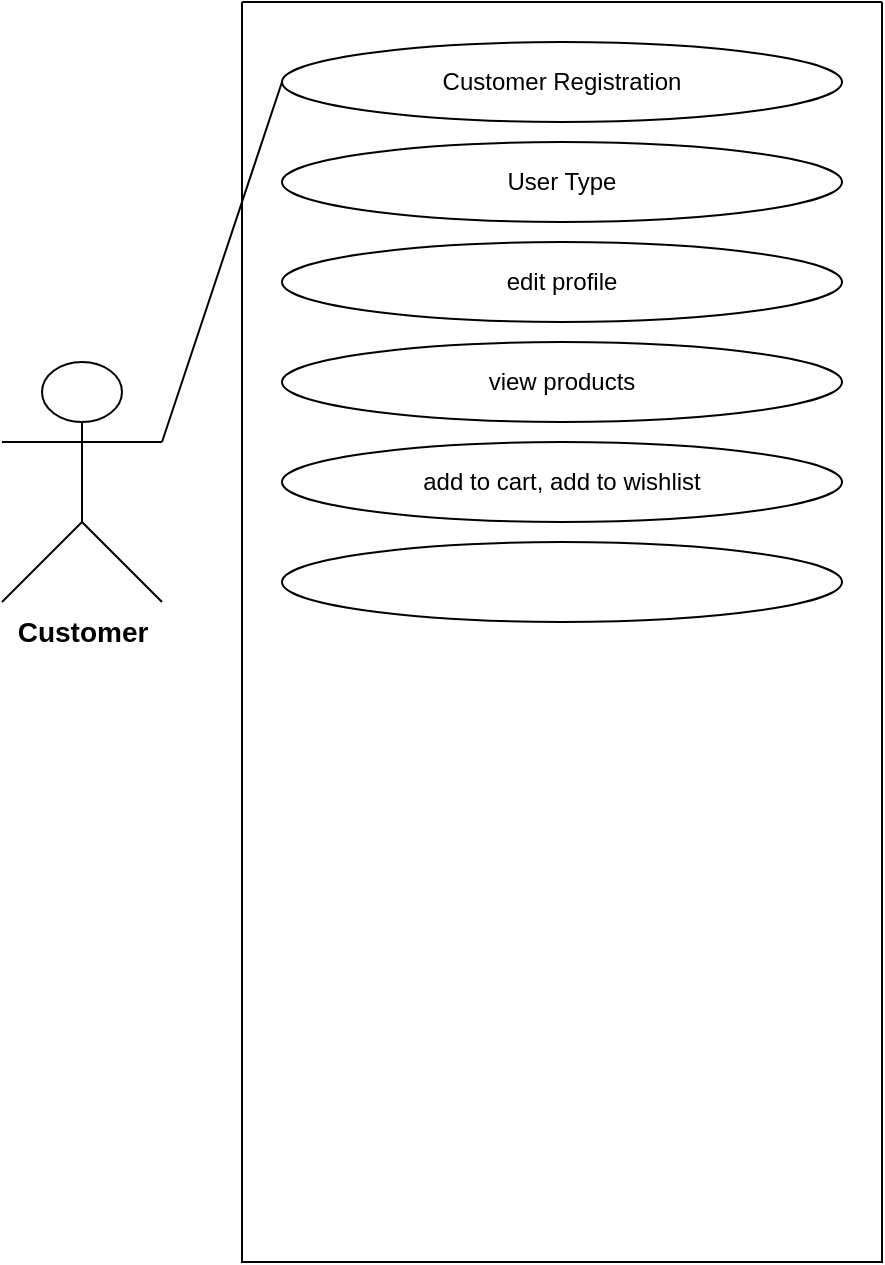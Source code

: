 <mxfile version="25.0.1">
  <diagram name="Page-1" id="4jpGTOkpyzWVvASpdwsR">
    <mxGraphModel dx="780" dy="496" grid="1" gridSize="10" guides="1" tooltips="1" connect="1" arrows="1" fold="1" page="1" pageScale="1" pageWidth="850" pageHeight="1100" math="0" shadow="0">
      <root>
        <mxCell id="0" />
        <mxCell id="1" parent="0" />
        <mxCell id="BzSArDX7FEV2FAhadVSd-1" value="" style="swimlane;startSize=0;" parent="1" vertex="1">
          <mxGeometry x="220" y="30" width="320" height="630" as="geometry" />
        </mxCell>
        <mxCell id="BzSArDX7FEV2FAhadVSd-5" value="Customer Registration" style="ellipse;whiteSpace=wrap;html=1;" parent="BzSArDX7FEV2FAhadVSd-1" vertex="1">
          <mxGeometry x="20" y="20" width="280" height="40" as="geometry" />
        </mxCell>
        <mxCell id="BzSArDX7FEV2FAhadVSd-10" value="" style="ellipse;whiteSpace=wrap;html=1;" parent="BzSArDX7FEV2FAhadVSd-1" vertex="1">
          <mxGeometry x="20" y="270" width="280" height="40" as="geometry" />
        </mxCell>
        <mxCell id="BzSArDX7FEV2FAhadVSd-9" value="add to cart, add to wishlist" style="ellipse;whiteSpace=wrap;html=1;" parent="BzSArDX7FEV2FAhadVSd-1" vertex="1">
          <mxGeometry x="20" y="220" width="280" height="40" as="geometry" />
        </mxCell>
        <mxCell id="BzSArDX7FEV2FAhadVSd-8" value="view products" style="ellipse;whiteSpace=wrap;html=1;" parent="BzSArDX7FEV2FAhadVSd-1" vertex="1">
          <mxGeometry x="20" y="170" width="280" height="40" as="geometry" />
        </mxCell>
        <mxCell id="BzSArDX7FEV2FAhadVSd-7" value="edit profile" style="ellipse;whiteSpace=wrap;html=1;" parent="BzSArDX7FEV2FAhadVSd-1" vertex="1">
          <mxGeometry x="20" y="120" width="280" height="40" as="geometry" />
        </mxCell>
        <mxCell id="BzSArDX7FEV2FAhadVSd-6" value="User Type" style="ellipse;whiteSpace=wrap;html=1;" parent="BzSArDX7FEV2FAhadVSd-1" vertex="1">
          <mxGeometry x="20" y="70" width="280" height="40" as="geometry" />
        </mxCell>
        <mxCell id="BzSArDX7FEV2FAhadVSd-2" value="&lt;b&gt;&lt;font style=&quot;font-size: 14px;&quot;&gt;Customer&lt;/font&gt;&lt;/b&gt;" style="shape=umlActor;verticalLabelPosition=bottom;verticalAlign=top;html=1;outlineConnect=0;" parent="1" vertex="1">
          <mxGeometry x="100" y="210" width="80" height="120" as="geometry" />
        </mxCell>
        <mxCell id="om_4Pio9Dx7DGidtvkV1-1" value="" style="endArrow=none;html=1;rounded=0;entryX=0;entryY=0.5;entryDx=0;entryDy=0;" parent="1" target="BzSArDX7FEV2FAhadVSd-5" edge="1">
          <mxGeometry width="50" height="50" relative="1" as="geometry">
            <mxPoint x="180" y="250" as="sourcePoint" />
            <mxPoint x="230" y="200" as="targetPoint" />
            <Array as="points" />
          </mxGeometry>
        </mxCell>
      </root>
    </mxGraphModel>
  </diagram>
</mxfile>
